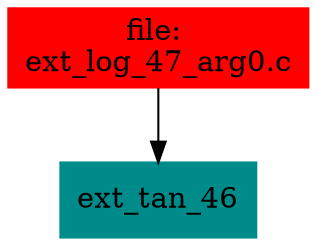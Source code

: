 digraph G {
node [shape=box]

0 [label="file: 
ext_log_47_arg0.c",color=red, style=filled]
1 [label="ext_tan_46",color=cyan4, style=filled]
0 -> 1


}

